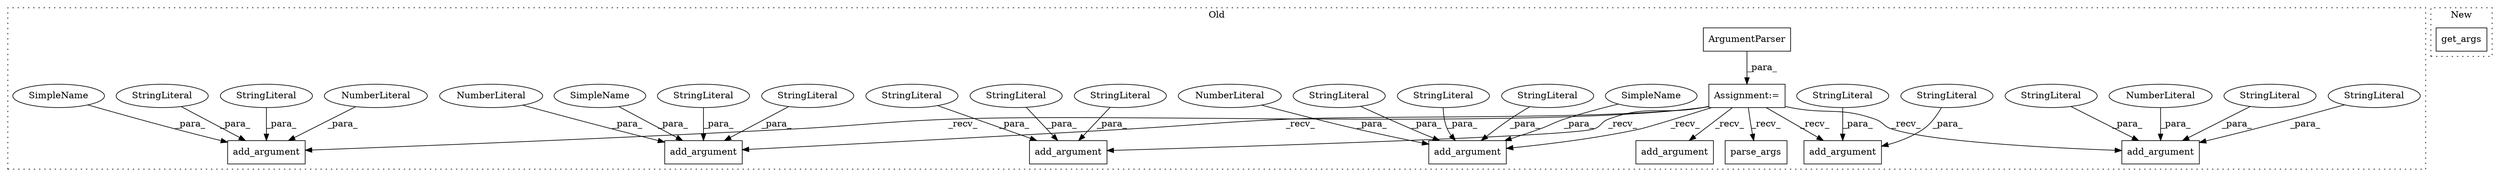 digraph G {
subgraph cluster0 {
1 [label="ArgumentParser" a="32" s="3470,3508" l="15,1" shape="box"];
3 [label="add_argument" a="32" s="3897,3966" l="13,1" shape="box"];
4 [label="StringLiteral" a="45" s="3937" l="29" shape="ellipse"];
5 [label="add_argument" a="32" s="3620,3712" l="13,1" shape="box"];
6 [label="StringLiteral" a="45" s="3910" l="12" shape="ellipse"];
7 [label="StringLiteral" a="45" s="3666" l="46" shape="ellipse"];
8 [label="parse_args" a="32" s="4331" l="12" shape="box"];
9 [label="StringLiteral" a="45" s="3662" l="3" shape="ellipse"];
10 [label="Assignment:=" a="7" s="3460" l="1" shape="box"];
11 [label="add_argument" a="32" s="4134,4232" l="13,1" shape="box"];
12 [label="NumberLiteral" a="34" s="3657" l="4" shape="ellipse"];
13 [label="add_argument" a="32" s="3980,4048" l="13,1" shape="box"];
14 [label="NumberLiteral" a="34" s="3929" l="3" shape="ellipse"];
15 [label="add_argument" a="32" s="4246,4312" l="13,1" shape="box"];
16 [label="NumberLiteral" a="34" s="4168" l="2" shape="ellipse"];
17 [label="add_argument" a="32" s="3726,3802" l="13,1" shape="box"];
18 [label="NumberLiteral" a="34" s="3754" l="2" shape="ellipse"];
19 [label="StringLiteral" a="45" s="3761" l="41" shape="ellipse"];
20 [label="StringLiteral" a="45" s="4259" l="13" shape="ellipse"];
21 [label="StringLiteral" a="45" s="4147" l="16" shape="ellipse"];
22 [label="StringLiteral" a="45" s="3993" l="11" shape="ellipse"];
23 [label="StringLiteral" a="45" s="4005" l="12" shape="ellipse"];
24 [label="StringLiteral" a="45" s="4024" l="24" shape="ellipse"];
25 [label="StringLiteral" a="45" s="4278" l="34" shape="ellipse"];
26 [label="StringLiteral" a="45" s="3633" l="19" shape="ellipse"];
27 [label="StringLiteral" a="45" s="3757" l="3" shape="ellipse"];
28 [label="add_argument" a="32" s="3816,3883" l="13,1" shape="box"];
29 [label="StringLiteral" a="45" s="4175" l="57" shape="ellipse"];
30 [label="StringLiteral" a="45" s="3933" l="3" shape="ellipse"];
31 [label="SimpleName" a="42" s="3750" l="3" shape="ellipse"];
32 [label="SimpleName" a="42" s="3653" l="3" shape="ellipse"];
33 [label="SimpleName" a="42" s="4164" l="3" shape="ellipse"];
label = "Old";
style="dotted";
}
subgraph cluster1 {
2 [label="get_args" a="32" s="4423" l="10" shape="box"];
label = "New";
style="dotted";
}
1 -> 10 [label="_para_"];
4 -> 3 [label="_para_"];
6 -> 3 [label="_para_"];
7 -> 5 [label="_para_"];
9 -> 5 [label="_para_"];
10 -> 17 [label="_recv_"];
10 -> 11 [label="_recv_"];
10 -> 28 [label="_recv_"];
10 -> 15 [label="_recv_"];
10 -> 8 [label="_recv_"];
10 -> 3 [label="_recv_"];
10 -> 13 [label="_recv_"];
10 -> 5 [label="_recv_"];
12 -> 5 [label="_para_"];
14 -> 3 [label="_para_"];
16 -> 11 [label="_para_"];
18 -> 17 [label="_para_"];
19 -> 17 [label="_para_"];
20 -> 15 [label="_para_"];
21 -> 11 [label="_para_"];
22 -> 13 [label="_para_"];
23 -> 13 [label="_para_"];
24 -> 13 [label="_para_"];
25 -> 15 [label="_para_"];
26 -> 5 [label="_para_"];
27 -> 17 [label="_para_"];
29 -> 11 [label="_para_"];
30 -> 3 [label="_para_"];
31 -> 17 [label="_para_"];
32 -> 5 [label="_para_"];
33 -> 11 [label="_para_"];
}